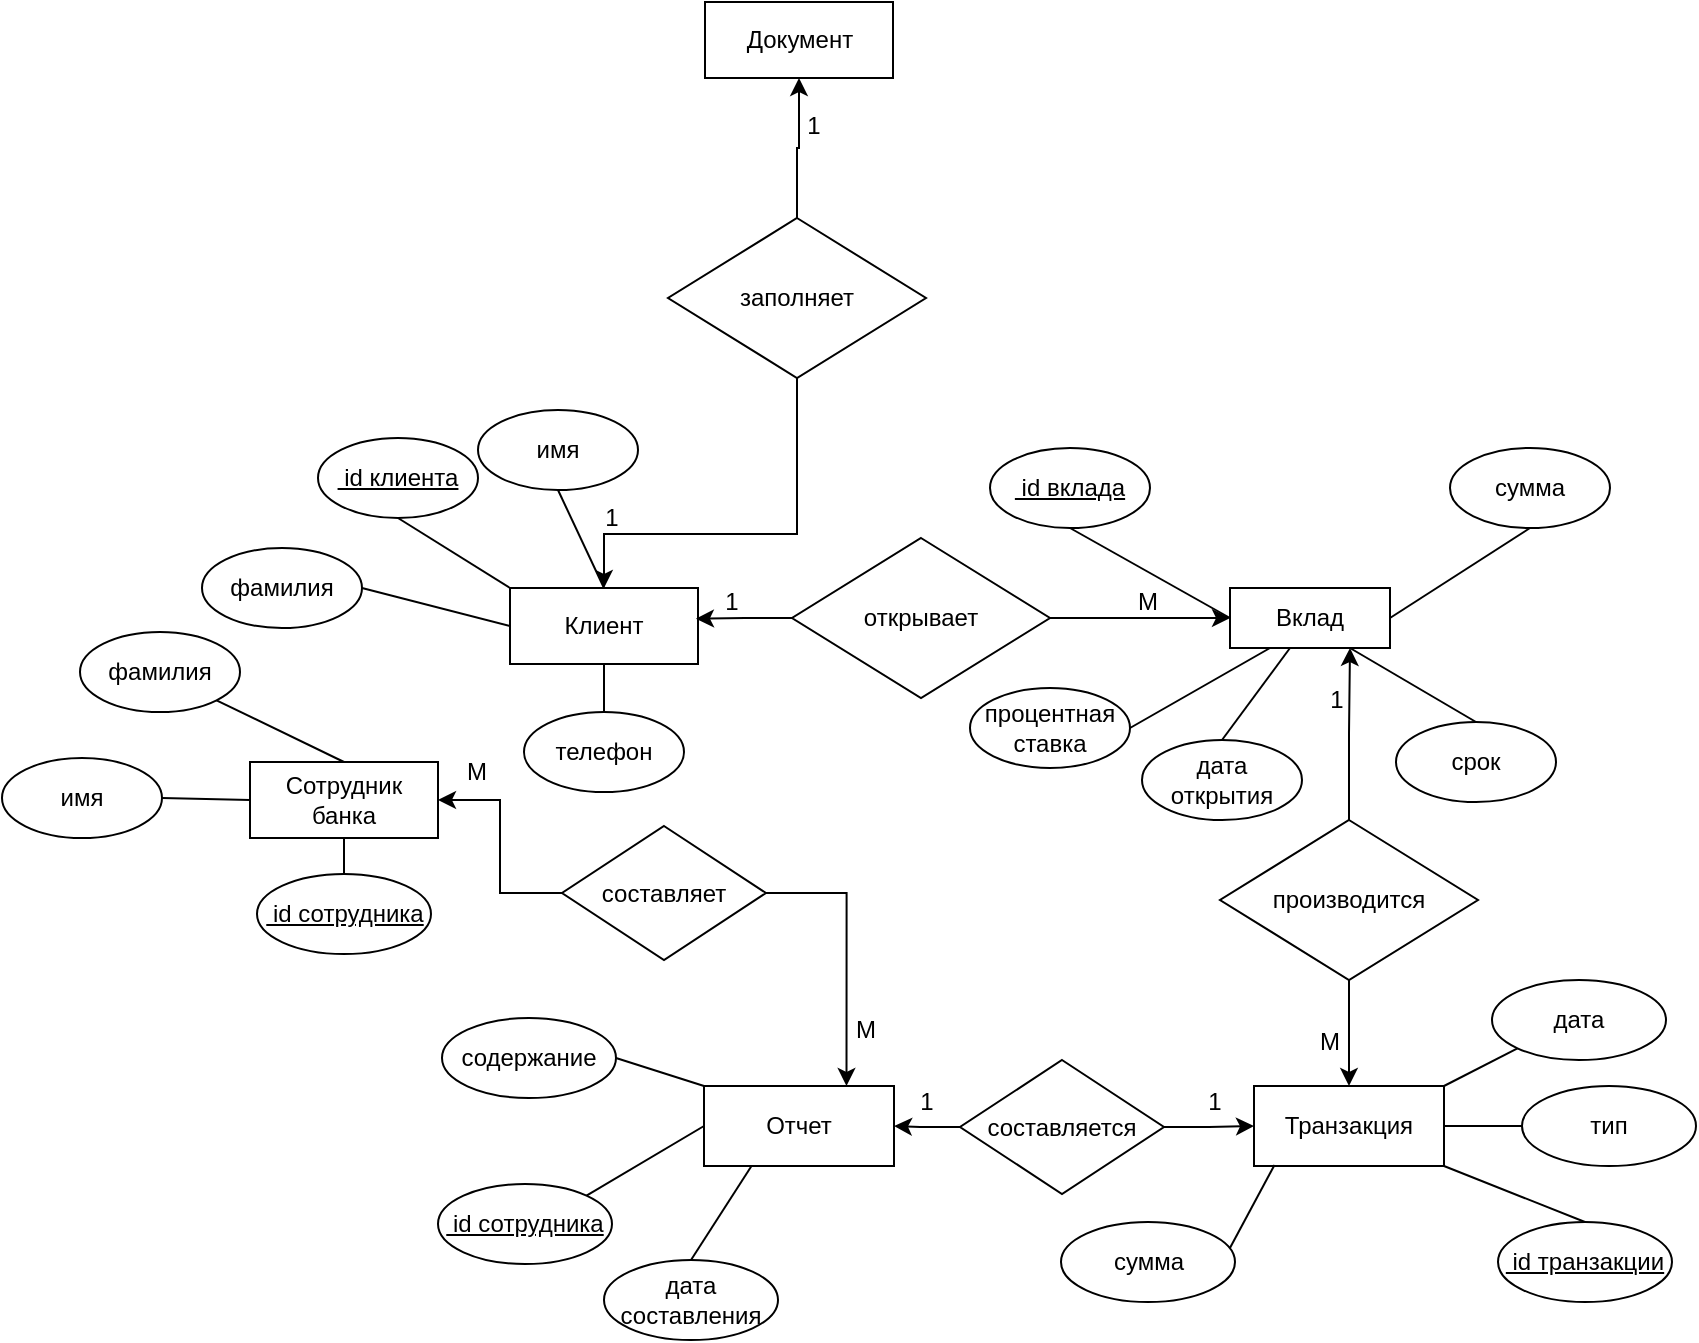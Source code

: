 <mxfile version="24.7.16">
  <diagram name="Страница — 1" id="PL6_fJvvjjux5TMCyqCx">
    <mxGraphModel dx="948" dy="764" grid="0" gridSize="10" guides="1" tooltips="1" connect="1" arrows="1" fold="1" page="0" pageScale="1" pageWidth="827" pageHeight="1169" math="0" shadow="0">
      <root>
        <mxCell id="0" />
        <mxCell id="1" parent="0" />
        <mxCell id="IhCpI_MLEhV9grS_OZYk-1" value="Вклад" style="rounded=0;whiteSpace=wrap;html=1;" parent="1" vertex="1">
          <mxGeometry x="370" y="455" width="80" height="30" as="geometry" />
        </mxCell>
        <mxCell id="IhCpI_MLEhV9grS_OZYk-4" value="&lt;u&gt;&amp;nbsp;id вклада&lt;/u&gt;" style="ellipse;whiteSpace=wrap;html=1;" parent="1" vertex="1">
          <mxGeometry x="250" y="385" width="80" height="40" as="geometry" />
        </mxCell>
        <mxCell id="IhCpI_MLEhV9grS_OZYk-5" value="" style="endArrow=none;html=1;rounded=0;exitX=0.5;exitY=1;exitDx=0;exitDy=0;entryX=0;entryY=0.5;entryDx=0;entryDy=0;" parent="1" source="IhCpI_MLEhV9grS_OZYk-4" target="IhCpI_MLEhV9grS_OZYk-1" edge="1">
          <mxGeometry width="50" height="50" relative="1" as="geometry">
            <mxPoint x="540" y="495" as="sourcePoint" />
            <mxPoint x="590" y="445" as="targetPoint" />
          </mxGeometry>
        </mxCell>
        <mxCell id="IhCpI_MLEhV9grS_OZYk-9" value="сумма" style="ellipse;whiteSpace=wrap;html=1;" parent="1" vertex="1">
          <mxGeometry x="480" y="385" width="80" height="40" as="geometry" />
        </mxCell>
        <mxCell id="IhCpI_MLEhV9grS_OZYk-10" value="" style="endArrow=none;html=1;rounded=0;exitX=1;exitY=0.5;exitDx=0;exitDy=0;entryX=0.5;entryY=1;entryDx=0;entryDy=0;" parent="1" source="IhCpI_MLEhV9grS_OZYk-1" target="IhCpI_MLEhV9grS_OZYk-9" edge="1">
          <mxGeometry width="50" height="50" relative="1" as="geometry">
            <mxPoint x="540" y="415" as="sourcePoint" />
            <mxPoint x="590" y="365" as="targetPoint" />
          </mxGeometry>
        </mxCell>
        <mxCell id="IhCpI_MLEhV9grS_OZYk-11" value="процентная ставка" style="ellipse;whiteSpace=wrap;html=1;" parent="1" vertex="1">
          <mxGeometry x="240" y="505" width="80" height="40" as="geometry" />
        </mxCell>
        <mxCell id="IhCpI_MLEhV9grS_OZYk-12" value="" style="endArrow=none;html=1;rounded=0;exitX=1;exitY=0.5;exitDx=0;exitDy=0;entryX=0.25;entryY=1;entryDx=0;entryDy=0;" parent="1" source="IhCpI_MLEhV9grS_OZYk-11" target="IhCpI_MLEhV9grS_OZYk-1" edge="1">
          <mxGeometry width="50" height="50" relative="1" as="geometry">
            <mxPoint x="400" y="535" as="sourcePoint" />
            <mxPoint x="450" y="485" as="targetPoint" />
          </mxGeometry>
        </mxCell>
        <mxCell id="IhCpI_MLEhV9grS_OZYk-13" value="дата открытия" style="ellipse;whiteSpace=wrap;html=1;" parent="1" vertex="1">
          <mxGeometry x="326" y="531" width="80" height="40" as="geometry" />
        </mxCell>
        <mxCell id="IhCpI_MLEhV9grS_OZYk-14" value="" style="endArrow=none;html=1;rounded=0;exitX=0.5;exitY=0;exitDx=0;exitDy=0;entryX=0.375;entryY=1;entryDx=0;entryDy=0;entryPerimeter=0;" parent="1" source="IhCpI_MLEhV9grS_OZYk-13" target="IhCpI_MLEhV9grS_OZYk-1" edge="1">
          <mxGeometry width="50" height="50" relative="1" as="geometry">
            <mxPoint x="400" y="535" as="sourcePoint" />
            <mxPoint x="405" y="487" as="targetPoint" />
          </mxGeometry>
        </mxCell>
        <mxCell id="IhCpI_MLEhV9grS_OZYk-15" value="срок" style="ellipse;whiteSpace=wrap;html=1;" parent="1" vertex="1">
          <mxGeometry x="453" y="522" width="80" height="40" as="geometry" />
        </mxCell>
        <mxCell id="IhCpI_MLEhV9grS_OZYk-16" value="" style="endArrow=none;html=1;rounded=0;exitX=0.5;exitY=0;exitDx=0;exitDy=0;entryX=0.75;entryY=1;entryDx=0;entryDy=0;" parent="1" source="IhCpI_MLEhV9grS_OZYk-15" target="IhCpI_MLEhV9grS_OZYk-1" edge="1">
          <mxGeometry width="50" height="50" relative="1" as="geometry">
            <mxPoint x="400" y="535" as="sourcePoint" />
            <mxPoint x="450" y="495" as="targetPoint" />
          </mxGeometry>
        </mxCell>
        <mxCell id="IhCpI_MLEhV9grS_OZYk-18" value="Клиент" style="rounded=0;whiteSpace=wrap;html=1;" parent="1" vertex="1">
          <mxGeometry x="10" y="455" width="94" height="38" as="geometry" />
        </mxCell>
        <mxCell id="IhCpI_MLEhV9grS_OZYk-22" style="edgeStyle=orthogonalEdgeStyle;rounded=0;orthogonalLoop=1;jettySize=auto;html=1;entryX=0;entryY=0.5;entryDx=0;entryDy=0;" parent="1" source="IhCpI_MLEhV9grS_OZYk-19" target="IhCpI_MLEhV9grS_OZYk-1" edge="1">
          <mxGeometry relative="1" as="geometry" />
        </mxCell>
        <mxCell id="IhCpI_MLEhV9grS_OZYk-19" value="открывает" style="rhombus;whiteSpace=wrap;html=1;" parent="1" vertex="1">
          <mxGeometry x="151" y="430" width="129" height="80" as="geometry" />
        </mxCell>
        <mxCell id="IhCpI_MLEhV9grS_OZYk-23" style="edgeStyle=orthogonalEdgeStyle;rounded=0;orthogonalLoop=1;jettySize=auto;html=1;entryX=0.989;entryY=0.404;entryDx=0;entryDy=0;entryPerimeter=0;" parent="1" source="IhCpI_MLEhV9grS_OZYk-19" target="IhCpI_MLEhV9grS_OZYk-18" edge="1">
          <mxGeometry relative="1" as="geometry" />
        </mxCell>
        <mxCell id="IhCpI_MLEhV9grS_OZYk-24" value="1" style="text;html=1;align=center;verticalAlign=middle;whiteSpace=wrap;rounded=0;" parent="1" vertex="1">
          <mxGeometry x="91" y="447" width="60" height="30" as="geometry" />
        </mxCell>
        <mxCell id="IhCpI_MLEhV9grS_OZYk-26" value="М" style="text;html=1;align=center;verticalAlign=middle;whiteSpace=wrap;rounded=0;" parent="1" vertex="1">
          <mxGeometry x="299" y="447" width="60" height="30" as="geometry" />
        </mxCell>
        <mxCell id="IhCpI_MLEhV9grS_OZYk-27" value="&lt;u&gt;&amp;nbsp;id клиента&lt;/u&gt;" style="ellipse;whiteSpace=wrap;html=1;" parent="1" vertex="1">
          <mxGeometry x="-86" y="380" width="80" height="40" as="geometry" />
        </mxCell>
        <mxCell id="IhCpI_MLEhV9grS_OZYk-28" value="" style="endArrow=none;html=1;rounded=0;exitX=0.5;exitY=1;exitDx=0;exitDy=0;entryX=0;entryY=0;entryDx=0;entryDy=0;" parent="1" source="IhCpI_MLEhV9grS_OZYk-27" target="IhCpI_MLEhV9grS_OZYk-18" edge="1">
          <mxGeometry width="50" height="50" relative="1" as="geometry">
            <mxPoint x="229" y="523" as="sourcePoint" />
            <mxPoint x="279" y="473" as="targetPoint" />
          </mxGeometry>
        </mxCell>
        <mxCell id="IhCpI_MLEhV9grS_OZYk-29" value="имя" style="ellipse;whiteSpace=wrap;html=1;" parent="1" vertex="1">
          <mxGeometry x="-6" y="366" width="80" height="40" as="geometry" />
        </mxCell>
        <mxCell id="IhCpI_MLEhV9grS_OZYk-31" value="" style="endArrow=none;html=1;rounded=0;exitX=0.5;exitY=1;exitDx=0;exitDy=0;entryX=0.5;entryY=0;entryDx=0;entryDy=0;" parent="1" source="IhCpI_MLEhV9grS_OZYk-29" target="IhCpI_MLEhV9grS_OZYk-18" edge="1">
          <mxGeometry width="50" height="50" relative="1" as="geometry">
            <mxPoint x="229" y="523" as="sourcePoint" />
            <mxPoint x="279" y="473" as="targetPoint" />
          </mxGeometry>
        </mxCell>
        <mxCell id="IhCpI_MLEhV9grS_OZYk-32" value="фамилия" style="ellipse;whiteSpace=wrap;html=1;" parent="1" vertex="1">
          <mxGeometry x="-144" y="435" width="80" height="40" as="geometry" />
        </mxCell>
        <mxCell id="IhCpI_MLEhV9grS_OZYk-33" value="" style="endArrow=none;html=1;rounded=0;exitX=1;exitY=0.5;exitDx=0;exitDy=0;entryX=0;entryY=0.5;entryDx=0;entryDy=0;" parent="1" source="IhCpI_MLEhV9grS_OZYk-32" target="IhCpI_MLEhV9grS_OZYk-18" edge="1">
          <mxGeometry width="50" height="50" relative="1" as="geometry">
            <mxPoint x="2" y="519" as="sourcePoint" />
            <mxPoint x="52" y="469" as="targetPoint" />
          </mxGeometry>
        </mxCell>
        <mxCell id="IhCpI_MLEhV9grS_OZYk-35" style="edgeStyle=orthogonalEdgeStyle;rounded=0;orthogonalLoop=1;jettySize=auto;html=1;entryX=0.75;entryY=1;entryDx=0;entryDy=0;" parent="1" source="IhCpI_MLEhV9grS_OZYk-34" target="IhCpI_MLEhV9grS_OZYk-1" edge="1">
          <mxGeometry relative="1" as="geometry" />
        </mxCell>
        <mxCell id="IhCpI_MLEhV9grS_OZYk-39" style="edgeStyle=orthogonalEdgeStyle;rounded=0;orthogonalLoop=1;jettySize=auto;html=1;entryX=0.5;entryY=0;entryDx=0;entryDy=0;" parent="1" source="IhCpI_MLEhV9grS_OZYk-34" target="IhCpI_MLEhV9grS_OZYk-38" edge="1">
          <mxGeometry relative="1" as="geometry" />
        </mxCell>
        <mxCell id="IhCpI_MLEhV9grS_OZYk-34" value="производится" style="rhombus;whiteSpace=wrap;html=1;" parent="1" vertex="1">
          <mxGeometry x="365" y="571" width="129" height="80" as="geometry" />
        </mxCell>
        <mxCell id="IhCpI_MLEhV9grS_OZYk-36" value="1" style="text;html=1;align=center;verticalAlign=middle;whiteSpace=wrap;rounded=0;" parent="1" vertex="1">
          <mxGeometry x="413" y="496" width="21" height="30" as="geometry" />
        </mxCell>
        <mxCell id="IhCpI_MLEhV9grS_OZYk-38" value="Транзакция" style="rounded=0;whiteSpace=wrap;html=1;" parent="1" vertex="1">
          <mxGeometry x="382" y="704" width="95" height="40" as="geometry" />
        </mxCell>
        <mxCell id="IhCpI_MLEhV9grS_OZYk-40" value="М" style="text;html=1;align=center;verticalAlign=middle;whiteSpace=wrap;rounded=0;" parent="1" vertex="1">
          <mxGeometry x="390" y="667" width="60" height="30" as="geometry" />
        </mxCell>
        <mxCell id="IhCpI_MLEhV9grS_OZYk-41" value="&lt;u&gt;&amp;nbsp;id транзакции&lt;/u&gt;" style="ellipse;whiteSpace=wrap;html=1;" parent="1" vertex="1">
          <mxGeometry x="504" y="772" width="87" height="40" as="geometry" />
        </mxCell>
        <mxCell id="IhCpI_MLEhV9grS_OZYk-42" value="" style="endArrow=none;html=1;rounded=0;exitX=1;exitY=1;exitDx=0;exitDy=0;entryX=0.5;entryY=0;entryDx=0;entryDy=0;" parent="1" source="IhCpI_MLEhV9grS_OZYk-38" target="IhCpI_MLEhV9grS_OZYk-41" edge="1">
          <mxGeometry width="50" height="50" relative="1" as="geometry">
            <mxPoint x="426" y="683" as="sourcePoint" />
            <mxPoint x="476" y="633" as="targetPoint" />
          </mxGeometry>
        </mxCell>
        <mxCell id="IhCpI_MLEhV9grS_OZYk-46" value="дата" style="ellipse;whiteSpace=wrap;html=1;" parent="1" vertex="1">
          <mxGeometry x="501" y="651" width="87" height="40" as="geometry" />
        </mxCell>
        <mxCell id="IhCpI_MLEhV9grS_OZYk-47" value="" style="endArrow=none;html=1;rounded=0;exitX=1;exitY=0;exitDx=0;exitDy=0;entryX=0;entryY=1;entryDx=0;entryDy=0;" parent="1" source="IhCpI_MLEhV9grS_OZYk-38" target="IhCpI_MLEhV9grS_OZYk-46" edge="1">
          <mxGeometry width="50" height="50" relative="1" as="geometry">
            <mxPoint x="402" y="627" as="sourcePoint" />
            <mxPoint x="452" y="577" as="targetPoint" />
          </mxGeometry>
        </mxCell>
        <mxCell id="IhCpI_MLEhV9grS_OZYk-48" value="тип" style="ellipse;whiteSpace=wrap;html=1;" parent="1" vertex="1">
          <mxGeometry x="516" y="704" width="87" height="40" as="geometry" />
        </mxCell>
        <mxCell id="IhCpI_MLEhV9grS_OZYk-49" value="" style="endArrow=none;html=1;rounded=0;exitX=1;exitY=0.5;exitDx=0;exitDy=0;entryX=0;entryY=0.5;entryDx=0;entryDy=0;" parent="1" source="IhCpI_MLEhV9grS_OZYk-38" target="IhCpI_MLEhV9grS_OZYk-48" edge="1">
          <mxGeometry width="50" height="50" relative="1" as="geometry">
            <mxPoint x="402" y="765" as="sourcePoint" />
            <mxPoint x="452" y="715" as="targetPoint" />
          </mxGeometry>
        </mxCell>
        <mxCell id="IhCpI_MLEhV9grS_OZYk-50" value="сумма" style="ellipse;whiteSpace=wrap;html=1;" parent="1" vertex="1">
          <mxGeometry x="285.5" y="772" width="87" height="40" as="geometry" />
        </mxCell>
        <mxCell id="IhCpI_MLEhV9grS_OZYk-51" value="" style="endArrow=none;html=1;rounded=0;exitX=0.971;exitY=0.324;exitDx=0;exitDy=0;exitPerimeter=0;entryX=0.108;entryY=0.987;entryDx=0;entryDy=0;entryPerimeter=0;" parent="1" source="IhCpI_MLEhV9grS_OZYk-50" target="IhCpI_MLEhV9grS_OZYk-38" edge="1">
          <mxGeometry width="50" height="50" relative="1" as="geometry">
            <mxPoint x="402" y="765" as="sourcePoint" />
            <mxPoint x="452" y="715" as="targetPoint" />
          </mxGeometry>
        </mxCell>
        <mxCell id="IhCpI_MLEhV9grS_OZYk-52" value="Отчет" style="rounded=0;whiteSpace=wrap;html=1;" parent="1" vertex="1">
          <mxGeometry x="107" y="704" width="95" height="40" as="geometry" />
        </mxCell>
        <mxCell id="IhCpI_MLEhV9grS_OZYk-54" style="edgeStyle=orthogonalEdgeStyle;rounded=0;orthogonalLoop=1;jettySize=auto;html=1;entryX=0;entryY=0.5;entryDx=0;entryDy=0;" parent="1" source="IhCpI_MLEhV9grS_OZYk-53" target="IhCpI_MLEhV9grS_OZYk-38" edge="1">
          <mxGeometry relative="1" as="geometry" />
        </mxCell>
        <mxCell id="IhCpI_MLEhV9grS_OZYk-55" style="edgeStyle=orthogonalEdgeStyle;rounded=0;orthogonalLoop=1;jettySize=auto;html=1;entryX=1;entryY=0.5;entryDx=0;entryDy=0;" parent="1" source="IhCpI_MLEhV9grS_OZYk-53" target="IhCpI_MLEhV9grS_OZYk-52" edge="1">
          <mxGeometry relative="1" as="geometry" />
        </mxCell>
        <mxCell id="IhCpI_MLEhV9grS_OZYk-53" value="составляется" style="rhombus;whiteSpace=wrap;html=1;" parent="1" vertex="1">
          <mxGeometry x="235" y="691" width="102" height="67" as="geometry" />
        </mxCell>
        <mxCell id="IhCpI_MLEhV9grS_OZYk-56" value="1" style="text;html=1;align=center;verticalAlign=middle;whiteSpace=wrap;rounded=0;" parent="1" vertex="1">
          <mxGeometry x="208" y="697" width="21" height="30" as="geometry" />
        </mxCell>
        <mxCell id="IhCpI_MLEhV9grS_OZYk-57" value="1" style="text;html=1;align=center;verticalAlign=middle;whiteSpace=wrap;rounded=0;" parent="1" vertex="1">
          <mxGeometry x="351.5" y="697" width="21" height="30" as="geometry" />
        </mxCell>
        <mxCell id="IhCpI_MLEhV9grS_OZYk-60" value="дата составления" style="ellipse;whiteSpace=wrap;html=1;" parent="1" vertex="1">
          <mxGeometry x="57" y="791" width="87" height="40" as="geometry" />
        </mxCell>
        <mxCell id="IhCpI_MLEhV9grS_OZYk-61" value="" style="endArrow=none;html=1;rounded=0;exitX=0.5;exitY=0;exitDx=0;exitDy=0;entryX=0.25;entryY=1;entryDx=0;entryDy=0;" parent="1" source="IhCpI_MLEhV9grS_OZYk-60" target="IhCpI_MLEhV9grS_OZYk-52" edge="1">
          <mxGeometry width="50" height="50" relative="1" as="geometry">
            <mxPoint x="179" y="776" as="sourcePoint" />
            <mxPoint x="229" y="726" as="targetPoint" />
          </mxGeometry>
        </mxCell>
        <mxCell id="IhCpI_MLEhV9grS_OZYk-62" value="&lt;u&gt;&amp;nbsp;id сотрудника&lt;/u&gt;" style="ellipse;whiteSpace=wrap;html=1;" parent="1" vertex="1">
          <mxGeometry x="-26" y="753" width="87" height="40" as="geometry" />
        </mxCell>
        <mxCell id="IhCpI_MLEhV9grS_OZYk-63" value="" style="endArrow=none;html=1;rounded=0;exitX=1;exitY=0;exitDx=0;exitDy=0;entryX=0;entryY=0.5;entryDx=0;entryDy=0;" parent="1" source="IhCpI_MLEhV9grS_OZYk-62" target="IhCpI_MLEhV9grS_OZYk-52" edge="1">
          <mxGeometry width="50" height="50" relative="1" as="geometry">
            <mxPoint x="142" y="653" as="sourcePoint" />
            <mxPoint x="192" y="603" as="targetPoint" />
          </mxGeometry>
        </mxCell>
        <mxCell id="IhCpI_MLEhV9grS_OZYk-64" value="содержание" style="ellipse;whiteSpace=wrap;html=1;" parent="1" vertex="1">
          <mxGeometry x="-24" y="670" width="87" height="40" as="geometry" />
        </mxCell>
        <mxCell id="IhCpI_MLEhV9grS_OZYk-65" value="" style="endArrow=none;html=1;rounded=0;exitX=1;exitY=0.5;exitDx=0;exitDy=0;entryX=0;entryY=0;entryDx=0;entryDy=0;" parent="1" source="IhCpI_MLEhV9grS_OZYk-64" target="IhCpI_MLEhV9grS_OZYk-52" edge="1">
          <mxGeometry width="50" height="50" relative="1" as="geometry">
            <mxPoint x="142" y="653" as="sourcePoint" />
            <mxPoint x="192" y="603" as="targetPoint" />
          </mxGeometry>
        </mxCell>
        <mxCell id="IhCpI_MLEhV9grS_OZYk-66" value="Сотрудник банка" style="rounded=0;whiteSpace=wrap;html=1;" parent="1" vertex="1">
          <mxGeometry x="-120" y="542" width="94" height="38" as="geometry" />
        </mxCell>
        <mxCell id="IhCpI_MLEhV9grS_OZYk-68" style="edgeStyle=orthogonalEdgeStyle;rounded=0;orthogonalLoop=1;jettySize=auto;html=1;entryX=1;entryY=0.5;entryDx=0;entryDy=0;" parent="1" source="IhCpI_MLEhV9grS_OZYk-67" target="IhCpI_MLEhV9grS_OZYk-66" edge="1">
          <mxGeometry relative="1" as="geometry" />
        </mxCell>
        <mxCell id="IhCpI_MLEhV9grS_OZYk-69" style="edgeStyle=orthogonalEdgeStyle;rounded=0;orthogonalLoop=1;jettySize=auto;html=1;entryX=0.75;entryY=0;entryDx=0;entryDy=0;exitX=1;exitY=0.5;exitDx=0;exitDy=0;" parent="1" source="IhCpI_MLEhV9grS_OZYk-67" target="IhCpI_MLEhV9grS_OZYk-52" edge="1">
          <mxGeometry relative="1" as="geometry" />
        </mxCell>
        <mxCell id="IhCpI_MLEhV9grS_OZYk-67" value="составляет" style="rhombus;whiteSpace=wrap;html=1;" parent="1" vertex="1">
          <mxGeometry x="36" y="574" width="102" height="67" as="geometry" />
        </mxCell>
        <mxCell id="IhCpI_MLEhV9grS_OZYk-72" value="М" style="text;html=1;align=center;verticalAlign=middle;whiteSpace=wrap;rounded=0;" parent="1" vertex="1">
          <mxGeometry x="-17" y="532" width="21" height="30" as="geometry" />
        </mxCell>
        <mxCell id="IhCpI_MLEhV9grS_OZYk-73" value="М" style="text;html=1;align=center;verticalAlign=middle;whiteSpace=wrap;rounded=0;" parent="1" vertex="1">
          <mxGeometry x="158" y="661" width="60" height="30" as="geometry" />
        </mxCell>
        <mxCell id="IhCpI_MLEhV9grS_OZYk-74" value="&lt;u&gt;&amp;nbsp;id сотрудника&lt;/u&gt;" style="ellipse;whiteSpace=wrap;html=1;" parent="1" vertex="1">
          <mxGeometry x="-116.5" y="598" width="87" height="40" as="geometry" />
        </mxCell>
        <mxCell id="IhCpI_MLEhV9grS_OZYk-75" value="" style="endArrow=none;html=1;rounded=0;exitX=0.5;exitY=0;exitDx=0;exitDy=0;entryX=0.5;entryY=1;entryDx=0;entryDy=0;" parent="1" source="IhCpI_MLEhV9grS_OZYk-74" target="IhCpI_MLEhV9grS_OZYk-66" edge="1">
          <mxGeometry width="50" height="50" relative="1" as="geometry">
            <mxPoint x="48" y="642" as="sourcePoint" />
            <mxPoint x="98" y="592" as="targetPoint" />
          </mxGeometry>
        </mxCell>
        <mxCell id="IhCpI_MLEhV9grS_OZYk-76" value="имя" style="ellipse;whiteSpace=wrap;html=1;" parent="1" vertex="1">
          <mxGeometry x="-244" y="540" width="80" height="40" as="geometry" />
        </mxCell>
        <mxCell id="IhCpI_MLEhV9grS_OZYk-77" value="" style="endArrow=none;html=1;rounded=0;exitX=1;exitY=0.5;exitDx=0;exitDy=0;entryX=0;entryY=0.5;entryDx=0;entryDy=0;" parent="1" source="IhCpI_MLEhV9grS_OZYk-76" target="IhCpI_MLEhV9grS_OZYk-66" edge="1">
          <mxGeometry width="50" height="50" relative="1" as="geometry">
            <mxPoint x="48" y="642" as="sourcePoint" />
            <mxPoint x="98" y="592" as="targetPoint" />
          </mxGeometry>
        </mxCell>
        <mxCell id="IhCpI_MLEhV9grS_OZYk-78" value="фамилия" style="ellipse;whiteSpace=wrap;html=1;" parent="1" vertex="1">
          <mxGeometry x="-205" y="477" width="80" height="40" as="geometry" />
        </mxCell>
        <mxCell id="IhCpI_MLEhV9grS_OZYk-79" value="" style="endArrow=none;html=1;rounded=0;exitX=1;exitY=1;exitDx=0;exitDy=0;entryX=0.5;entryY=0;entryDx=0;entryDy=0;" parent="1" source="IhCpI_MLEhV9grS_OZYk-78" target="IhCpI_MLEhV9grS_OZYk-66" edge="1">
          <mxGeometry width="50" height="50" relative="1" as="geometry">
            <mxPoint x="48" y="642" as="sourcePoint" />
            <mxPoint x="98" y="592" as="targetPoint" />
          </mxGeometry>
        </mxCell>
        <mxCell id="mx__GyVKSTr7Hvyb3Q5X-1" value="Документ" style="rounded=0;whiteSpace=wrap;html=1;" vertex="1" parent="1">
          <mxGeometry x="107.5" y="162" width="94" height="38" as="geometry" />
        </mxCell>
        <mxCell id="mx__GyVKSTr7Hvyb3Q5X-3" style="edgeStyle=orthogonalEdgeStyle;rounded=0;orthogonalLoop=1;jettySize=auto;html=1;entryX=0.5;entryY=0;entryDx=0;entryDy=0;" edge="1" parent="1" source="mx__GyVKSTr7Hvyb3Q5X-2" target="IhCpI_MLEhV9grS_OZYk-18">
          <mxGeometry relative="1" as="geometry">
            <Array as="points">
              <mxPoint x="154" y="428" />
              <mxPoint x="57" y="428" />
            </Array>
          </mxGeometry>
        </mxCell>
        <mxCell id="mx__GyVKSTr7Hvyb3Q5X-7" style="edgeStyle=orthogonalEdgeStyle;rounded=0;orthogonalLoop=1;jettySize=auto;html=1;" edge="1" parent="1" source="mx__GyVKSTr7Hvyb3Q5X-2" target="mx__GyVKSTr7Hvyb3Q5X-1">
          <mxGeometry relative="1" as="geometry" />
        </mxCell>
        <mxCell id="mx__GyVKSTr7Hvyb3Q5X-2" value="заполняет" style="rhombus;whiteSpace=wrap;html=1;" vertex="1" parent="1">
          <mxGeometry x="89" y="270" width="129" height="80" as="geometry" />
        </mxCell>
        <mxCell id="mx__GyVKSTr7Hvyb3Q5X-4" value="1" style="text;html=1;align=center;verticalAlign=middle;whiteSpace=wrap;rounded=0;" vertex="1" parent="1">
          <mxGeometry x="31" y="405" width="60" height="30" as="geometry" />
        </mxCell>
        <mxCell id="mx__GyVKSTr7Hvyb3Q5X-6" value="1" style="text;html=1;align=center;verticalAlign=middle;whiteSpace=wrap;rounded=0;" vertex="1" parent="1">
          <mxGeometry x="132" y="209" width="60" height="30" as="geometry" />
        </mxCell>
        <mxCell id="mx__GyVKSTr7Hvyb3Q5X-8" value="телефон" style="ellipse;whiteSpace=wrap;html=1;" vertex="1" parent="1">
          <mxGeometry x="17" y="517" width="80" height="40" as="geometry" />
        </mxCell>
        <mxCell id="mx__GyVKSTr7Hvyb3Q5X-10" value="" style="endArrow=none;html=1;rounded=0;exitX=0.5;exitY=0;exitDx=0;exitDy=0;entryX=0.5;entryY=1;entryDx=0;entryDy=0;" edge="1" parent="1" source="mx__GyVKSTr7Hvyb3Q5X-8" target="IhCpI_MLEhV9grS_OZYk-18">
          <mxGeometry width="50" height="50" relative="1" as="geometry">
            <mxPoint x="5" y="522" as="sourcePoint" />
            <mxPoint x="55" y="472" as="targetPoint" />
          </mxGeometry>
        </mxCell>
      </root>
    </mxGraphModel>
  </diagram>
</mxfile>
